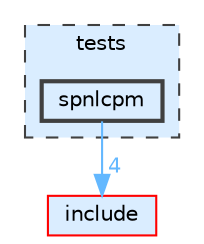 digraph "tests/spnlcpm"
{
 // LATEX_PDF_SIZE
  bgcolor="transparent";
  edge [fontname=Helvetica,fontsize=10,labelfontname=Helvetica,labelfontsize=10];
  node [fontname=Helvetica,fontsize=10,shape=box,height=0.2,width=0.4];
  compound=true
  subgraph clusterdir_59425e443f801f1f2fd8bbe4959a3ccf {
    graph [ bgcolor="#daedff", pencolor="grey25", label="tests", fontname=Helvetica,fontsize=10 style="filled,dashed", URL="dir_59425e443f801f1f2fd8bbe4959a3ccf.html",tooltip=""]
  dir_9c71e0ebddca583ba71472a4fbea10e8 [label="spnlcpm", fillcolor="#daedff", color="grey25", style="filled,bold", URL="dir_9c71e0ebddca583ba71472a4fbea10e8.html",tooltip=""];
  }
  dir_d44c64559bbebec7f509842c48db8b23 [label="include", fillcolor="#daedff", color="red", style="filled", URL="dir_d44c64559bbebec7f509842c48db8b23.html",tooltip=""];
  dir_9c71e0ebddca583ba71472a4fbea10e8->dir_d44c64559bbebec7f509842c48db8b23 [headlabel="4", labeldistance=1.5 headhref="dir_000014_000004.html" href="dir_000014_000004.html" color="steelblue1" fontcolor="steelblue1"];
}
